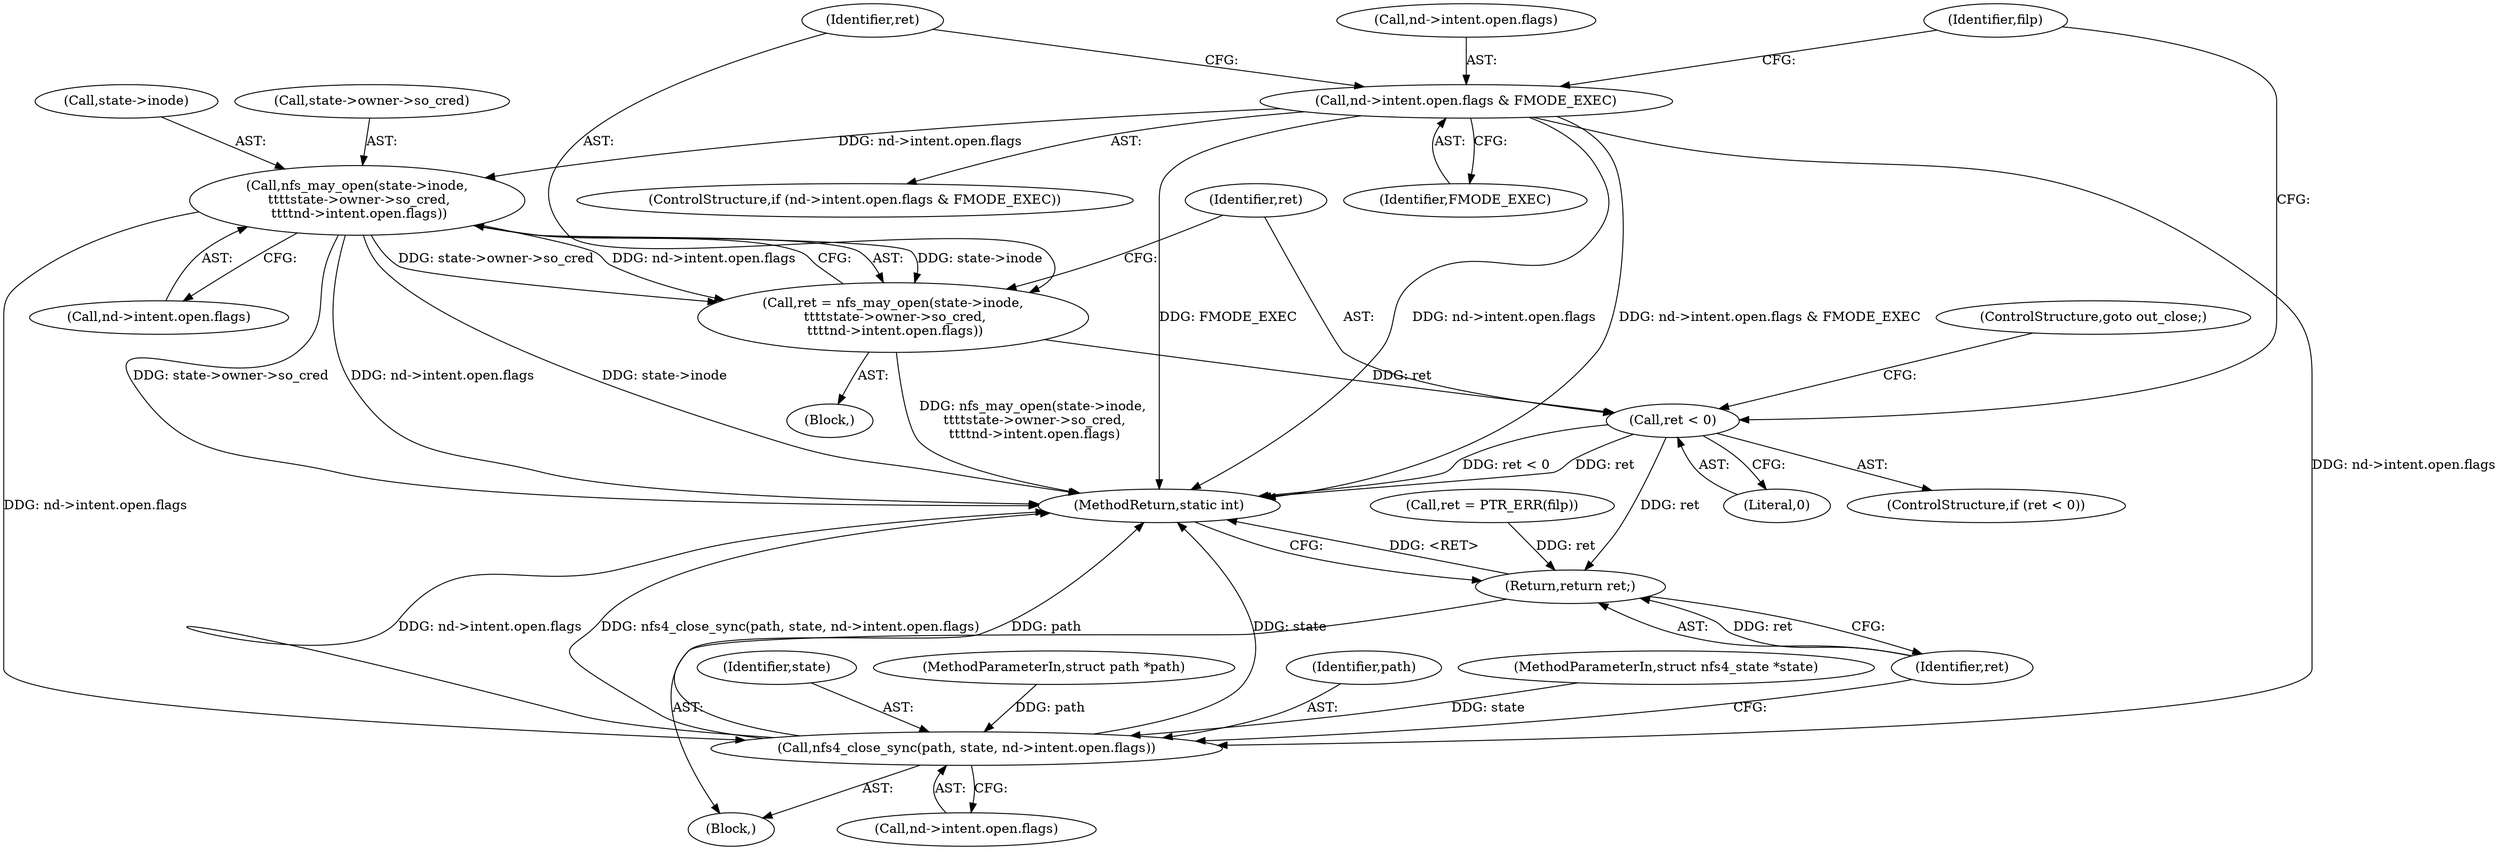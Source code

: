 digraph "0_linux_dc0b027dfadfcb8a5504f7d8052754bf8d501ab9_10@API" {
"1000121" [label="(Call,nfs_may_open(state->inode,\n \t\t\t\tstate->owner->so_cred,\n \t\t\t\tnd->intent.open.flags))"];
"1000109" [label="(Call,nd->intent.open.flags & FMODE_EXEC)"];
"1000119" [label="(Call,ret = nfs_may_open(state->inode,\n \t\t\t\tstate->owner->so_cred,\n \t\t\t\tnd->intent.open.flags))"];
"1000138" [label="(Call,ret < 0)"];
"1000182" [label="(Return,return ret;)"];
"1000172" [label="(Call,nfs4_close_sync(path, state, nd->intent.open.flags))"];
"1000138" [label="(Call,ret < 0)"];
"1000174" [label="(Identifier,state)"];
"1000140" [label="(Literal,0)"];
"1000175" [label="(Call,nd->intent.open.flags)"];
"1000130" [label="(Call,nd->intent.open.flags)"];
"1000141" [label="(ControlStructure,goto out_close;)"];
"1000137" [label="(ControlStructure,if (ret < 0))"];
"1000117" [label="(Identifier,FMODE_EXEC)"];
"1000103" [label="(MethodParameterIn,struct path *path)"];
"1000139" [label="(Identifier,ret)"];
"1000183" [label="(Identifier,ret)"];
"1000172" [label="(Call,nfs4_close_sync(path, state, nd->intent.open.flags))"];
"1000121" [label="(Call,nfs_may_open(state->inode,\n \t\t\t\tstate->owner->so_cred,\n \t\t\t\tnd->intent.open.flags))"];
"1000173" [label="(Identifier,path)"];
"1000143" [label="(Identifier,filp)"];
"1000119" [label="(Call,ret = nfs_may_open(state->inode,\n \t\t\t\tstate->owner->so_cred,\n \t\t\t\tnd->intent.open.flags))"];
"1000109" [label="(Call,nd->intent.open.flags & FMODE_EXEC)"];
"1000105" [label="(Block,)"];
"1000122" [label="(Call,state->inode)"];
"1000167" [label="(Call,ret = PTR_ERR(filp))"];
"1000182" [label="(Return,return ret;)"];
"1000125" [label="(Call,state->owner->so_cred)"];
"1000110" [label="(Call,nd->intent.open.flags)"];
"1000120" [label="(Identifier,ret)"];
"1000118" [label="(Block,)"];
"1000104" [label="(MethodParameterIn,struct nfs4_state *state)"];
"1000108" [label="(ControlStructure,if (nd->intent.open.flags & FMODE_EXEC))"];
"1000184" [label="(MethodReturn,static int)"];
"1000121" -> "1000119"  [label="AST: "];
"1000121" -> "1000130"  [label="CFG: "];
"1000122" -> "1000121"  [label="AST: "];
"1000125" -> "1000121"  [label="AST: "];
"1000130" -> "1000121"  [label="AST: "];
"1000119" -> "1000121"  [label="CFG: "];
"1000121" -> "1000184"  [label="DDG: state->owner->so_cred"];
"1000121" -> "1000184"  [label="DDG: nd->intent.open.flags"];
"1000121" -> "1000184"  [label="DDG: state->inode"];
"1000121" -> "1000119"  [label="DDG: state->inode"];
"1000121" -> "1000119"  [label="DDG: state->owner->so_cred"];
"1000121" -> "1000119"  [label="DDG: nd->intent.open.flags"];
"1000109" -> "1000121"  [label="DDG: nd->intent.open.flags"];
"1000121" -> "1000172"  [label="DDG: nd->intent.open.flags"];
"1000109" -> "1000108"  [label="AST: "];
"1000109" -> "1000117"  [label="CFG: "];
"1000110" -> "1000109"  [label="AST: "];
"1000117" -> "1000109"  [label="AST: "];
"1000120" -> "1000109"  [label="CFG: "];
"1000143" -> "1000109"  [label="CFG: "];
"1000109" -> "1000184"  [label="DDG: FMODE_EXEC"];
"1000109" -> "1000184"  [label="DDG: nd->intent.open.flags"];
"1000109" -> "1000184"  [label="DDG: nd->intent.open.flags & FMODE_EXEC"];
"1000109" -> "1000172"  [label="DDG: nd->intent.open.flags"];
"1000119" -> "1000118"  [label="AST: "];
"1000120" -> "1000119"  [label="AST: "];
"1000139" -> "1000119"  [label="CFG: "];
"1000119" -> "1000184"  [label="DDG: nfs_may_open(state->inode,\n \t\t\t\tstate->owner->so_cred,\n \t\t\t\tnd->intent.open.flags)"];
"1000119" -> "1000138"  [label="DDG: ret"];
"1000138" -> "1000137"  [label="AST: "];
"1000138" -> "1000140"  [label="CFG: "];
"1000139" -> "1000138"  [label="AST: "];
"1000140" -> "1000138"  [label="AST: "];
"1000141" -> "1000138"  [label="CFG: "];
"1000143" -> "1000138"  [label="CFG: "];
"1000138" -> "1000184"  [label="DDG: ret"];
"1000138" -> "1000184"  [label="DDG: ret < 0"];
"1000138" -> "1000182"  [label="DDG: ret"];
"1000182" -> "1000105"  [label="AST: "];
"1000182" -> "1000183"  [label="CFG: "];
"1000183" -> "1000182"  [label="AST: "];
"1000184" -> "1000182"  [label="CFG: "];
"1000182" -> "1000184"  [label="DDG: <RET>"];
"1000183" -> "1000182"  [label="DDG: ret"];
"1000167" -> "1000182"  [label="DDG: ret"];
"1000172" -> "1000105"  [label="AST: "];
"1000172" -> "1000175"  [label="CFG: "];
"1000173" -> "1000172"  [label="AST: "];
"1000174" -> "1000172"  [label="AST: "];
"1000175" -> "1000172"  [label="AST: "];
"1000183" -> "1000172"  [label="CFG: "];
"1000172" -> "1000184"  [label="DDG: nfs4_close_sync(path, state, nd->intent.open.flags)"];
"1000172" -> "1000184"  [label="DDG: path"];
"1000172" -> "1000184"  [label="DDG: state"];
"1000172" -> "1000184"  [label="DDG: nd->intent.open.flags"];
"1000103" -> "1000172"  [label="DDG: path"];
"1000104" -> "1000172"  [label="DDG: state"];
}
